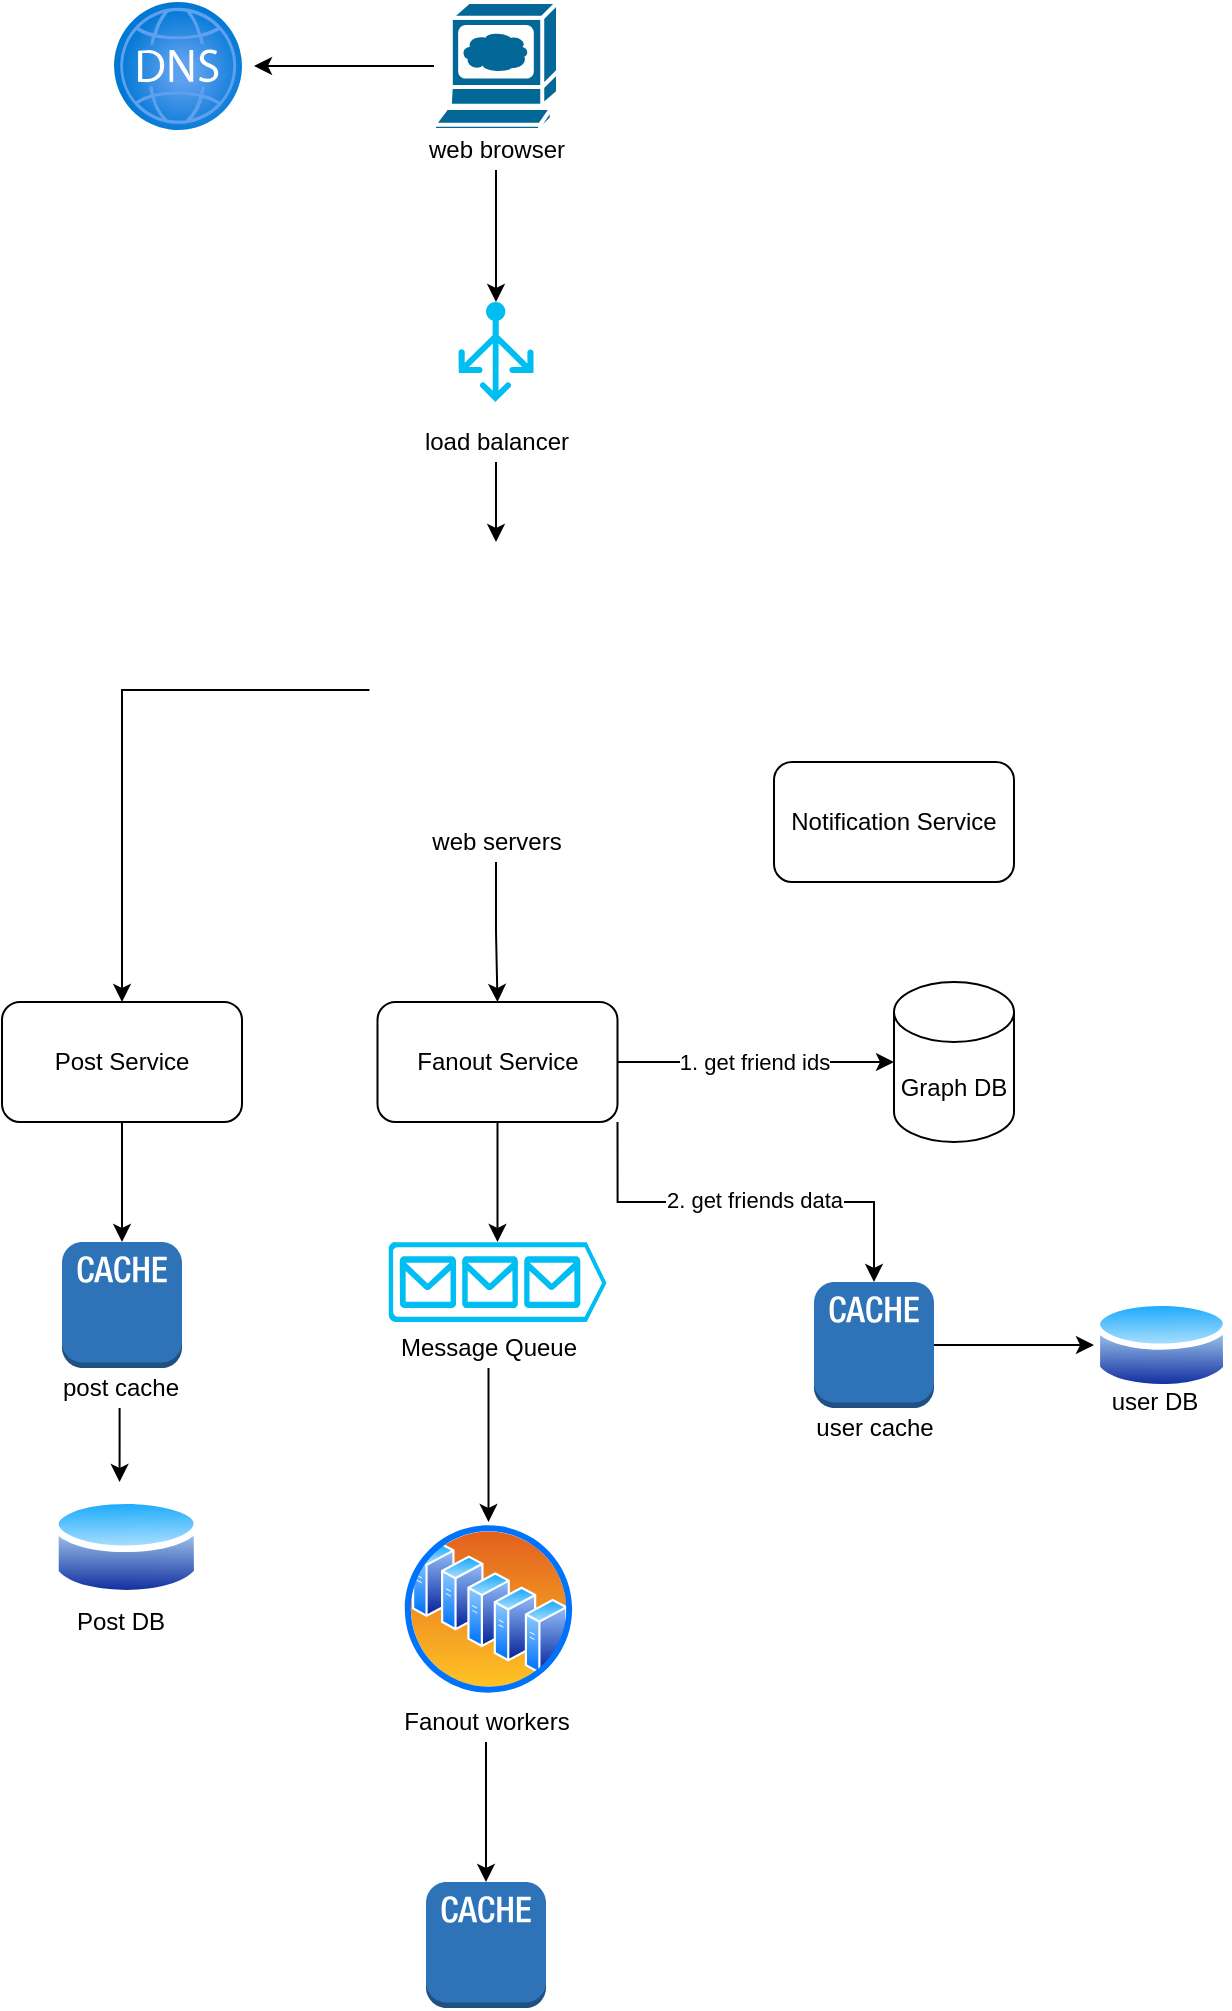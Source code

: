 <mxfile version="17.4.4" type="github">
  <diagram id="4cCKLbDu2Ntrc-mVVSZb" name="Page-1">
    <mxGraphModel dx="1226" dy="1129" grid="1" gridSize="10" guides="1" tooltips="1" connect="1" arrows="1" fold="1" page="1" pageScale="1" pageWidth="850" pageHeight="1100" math="0" shadow="0">
      <root>
        <mxCell id="0" />
        <mxCell id="1" parent="0" />
        <mxCell id="fDrAR6Ka62goLLIewrtq-10" style="edgeStyle=orthogonalEdgeStyle;rounded=0;orthogonalLoop=1;jettySize=auto;html=1;" edge="1" parent="1" source="wFmW60XCWzOWadYCHSVF-1">
          <mxGeometry relative="1" as="geometry">
            <mxPoint x="210" y="122" as="targetPoint" />
          </mxGeometry>
        </mxCell>
        <mxCell id="wFmW60XCWzOWadYCHSVF-1" value="" style="shape=mxgraph.cisco.computers_and_peripherals.web_browser;html=1;pointerEvents=1;dashed=0;fillColor=#036897;strokeColor=#ffffff;strokeWidth=2;verticalLabelPosition=bottom;verticalAlign=top;align=center;outlineConnect=0;" parent="1" vertex="1">
          <mxGeometry x="300" y="90" width="62" height="64" as="geometry" />
        </mxCell>
        <mxCell id="wFmW60XCWzOWadYCHSVF-2" value="" style="aspect=fixed;html=1;points=[];align=center;image;fontSize=12;image=img/lib/azure2/networking/DNS_Zones.svg;" parent="1" vertex="1">
          <mxGeometry x="140" y="90" width="64" height="64" as="geometry" />
        </mxCell>
        <mxCell id="wFmW60XCWzOWadYCHSVF-3" value="" style="verticalLabelPosition=bottom;html=1;verticalAlign=top;align=center;strokeColor=none;fillColor=#00BEF2;shape=mxgraph.azure.load_balancer_generic;pointerEvents=1;" parent="1" vertex="1">
          <mxGeometry x="312.25" y="240" width="37.5" height="50" as="geometry" />
        </mxCell>
        <mxCell id="fDrAR6Ka62goLLIewrtq-13" style="edgeStyle=orthogonalEdgeStyle;rounded=0;orthogonalLoop=1;jettySize=auto;html=1;entryX=0.5;entryY=0;entryDx=0;entryDy=0;" edge="1" parent="1" source="wFmW60XCWzOWadYCHSVF-4" target="wFmW60XCWzOWadYCHSVF-5">
          <mxGeometry relative="1" as="geometry" />
        </mxCell>
        <mxCell id="wFmW60XCWzOWadYCHSVF-4" value="" style="shape=image;html=1;verticalAlign=top;verticalLabelPosition=bottom;labelBackgroundColor=#ffffff;imageAspect=0;aspect=fixed;image=https://cdn2.iconfinder.com/data/icons/whcompare-isometric-web-hosting-servers/50/server-transfer-128.png" parent="1" vertex="1">
          <mxGeometry x="267.75" y="370" width="128" height="128" as="geometry" />
        </mxCell>
        <mxCell id="fDrAR6Ka62goLLIewrtq-14" style="edgeStyle=orthogonalEdgeStyle;rounded=0;orthogonalLoop=1;jettySize=auto;html=1;entryX=0.5;entryY=0;entryDx=0;entryDy=0;entryPerimeter=0;" edge="1" parent="1" source="wFmW60XCWzOWadYCHSVF-5" target="fDrAR6Ka62goLLIewrtq-1">
          <mxGeometry relative="1" as="geometry" />
        </mxCell>
        <mxCell id="wFmW60XCWzOWadYCHSVF-5" value="Post Service" style="rounded=1;whiteSpace=wrap;html=1;" parent="1" vertex="1">
          <mxGeometry x="84" y="590" width="120" height="60" as="geometry" />
        </mxCell>
        <mxCell id="fDrAR6Ka62goLLIewrtq-17" style="edgeStyle=orthogonalEdgeStyle;rounded=0;orthogonalLoop=1;jettySize=auto;html=1;entryX=0.5;entryY=0;entryDx=0;entryDy=0;entryPerimeter=0;" edge="1" parent="1" source="wFmW60XCWzOWadYCHSVF-6" target="fDrAR6Ka62goLLIewrtq-6">
          <mxGeometry relative="1" as="geometry" />
        </mxCell>
        <mxCell id="fDrAR6Ka62goLLIewrtq-20" style="edgeStyle=orthogonalEdgeStyle;rounded=0;orthogonalLoop=1;jettySize=auto;html=1;entryX=0;entryY=0.5;entryDx=0;entryDy=0;entryPerimeter=0;" edge="1" parent="1" source="wFmW60XCWzOWadYCHSVF-6" target="fDrAR6Ka62goLLIewrtq-3">
          <mxGeometry relative="1" as="geometry" />
        </mxCell>
        <mxCell id="fDrAR6Ka62goLLIewrtq-23" value="1. get friend ids" style="edgeLabel;html=1;align=center;verticalAlign=middle;resizable=0;points=[];" vertex="1" connectable="0" parent="fDrAR6Ka62goLLIewrtq-20">
          <mxGeometry x="-0.259" y="-1" relative="1" as="geometry">
            <mxPoint x="17" y="-1" as="offset" />
          </mxGeometry>
        </mxCell>
        <mxCell id="fDrAR6Ka62goLLIewrtq-25" style="edgeStyle=orthogonalEdgeStyle;rounded=0;orthogonalLoop=1;jettySize=auto;html=1;exitX=1;exitY=1;exitDx=0;exitDy=0;entryX=0.5;entryY=0;entryDx=0;entryDy=0;entryPerimeter=0;" edge="1" parent="1" source="wFmW60XCWzOWadYCHSVF-6" target="fDrAR6Ka62goLLIewrtq-4">
          <mxGeometry relative="1" as="geometry" />
        </mxCell>
        <mxCell id="fDrAR6Ka62goLLIewrtq-26" value="2. get friends data" style="edgeLabel;html=1;align=center;verticalAlign=middle;resizable=0;points=[];" vertex="1" connectable="0" parent="fDrAR6Ka62goLLIewrtq-25">
          <mxGeometry x="-0.306" y="1" relative="1" as="geometry">
            <mxPoint x="36" as="offset" />
          </mxGeometry>
        </mxCell>
        <mxCell id="wFmW60XCWzOWadYCHSVF-6" value="Fanout Service" style="rounded=1;whiteSpace=wrap;html=1;" parent="1" vertex="1">
          <mxGeometry x="271.75" y="590" width="120" height="60" as="geometry" />
        </mxCell>
        <mxCell id="wFmW60XCWzOWadYCHSVF-7" value="Notification Service" style="rounded=1;whiteSpace=wrap;html=1;" parent="1" vertex="1">
          <mxGeometry x="470" y="470" width="120" height="60" as="geometry" />
        </mxCell>
        <mxCell id="fDrAR6Ka62goLLIewrtq-11" style="edgeStyle=orthogonalEdgeStyle;rounded=0;orthogonalLoop=1;jettySize=auto;html=1;entryX=0.5;entryY=0;entryDx=0;entryDy=0;entryPerimeter=0;" edge="1" parent="1" source="wFmW60XCWzOWadYCHSVF-8" target="wFmW60XCWzOWadYCHSVF-3">
          <mxGeometry relative="1" as="geometry" />
        </mxCell>
        <mxCell id="wFmW60XCWzOWadYCHSVF-8" value="web browser" style="text;html=1;align=center;verticalAlign=middle;resizable=0;points=[];autosize=1;strokeColor=none;fillColor=none;" parent="1" vertex="1">
          <mxGeometry x="291" y="154" width="80" height="20" as="geometry" />
        </mxCell>
        <mxCell id="fDrAR6Ka62goLLIewrtq-12" style="edgeStyle=orthogonalEdgeStyle;rounded=0;orthogonalLoop=1;jettySize=auto;html=1;" edge="1" parent="1" source="wFmW60XCWzOWadYCHSVF-9">
          <mxGeometry relative="1" as="geometry">
            <mxPoint x="331" y="360" as="targetPoint" />
          </mxGeometry>
        </mxCell>
        <mxCell id="wFmW60XCWzOWadYCHSVF-9" value="load balancer" style="text;html=1;align=center;verticalAlign=middle;resizable=0;points=[];autosize=1;strokeColor=none;fillColor=none;" parent="1" vertex="1">
          <mxGeometry x="286" y="300" width="90" height="20" as="geometry" />
        </mxCell>
        <mxCell id="fDrAR6Ka62goLLIewrtq-16" style="edgeStyle=orthogonalEdgeStyle;rounded=0;orthogonalLoop=1;jettySize=auto;html=1;entryX=0.5;entryY=0;entryDx=0;entryDy=0;" edge="1" parent="1" source="wFmW60XCWzOWadYCHSVF-10" target="wFmW60XCWzOWadYCHSVF-6">
          <mxGeometry relative="1" as="geometry" />
        </mxCell>
        <mxCell id="wFmW60XCWzOWadYCHSVF-10" value="web servers" style="text;html=1;align=center;verticalAlign=middle;resizable=0;points=[];autosize=1;strokeColor=none;fillColor=none;" parent="1" vertex="1">
          <mxGeometry x="291" y="500" width="80" height="20" as="geometry" />
        </mxCell>
        <mxCell id="fDrAR6Ka62goLLIewrtq-1" value="" style="outlineConnect=0;dashed=0;verticalLabelPosition=bottom;verticalAlign=top;align=center;html=1;shape=mxgraph.aws3.cache_node;fillColor=#2E73B8;gradientColor=none;" vertex="1" parent="1">
          <mxGeometry x="114" y="710" width="60" height="63" as="geometry" />
        </mxCell>
        <mxCell id="fDrAR6Ka62goLLIewrtq-2" value="" style="aspect=fixed;perimeter=ellipsePerimeter;html=1;align=center;shadow=0;dashed=0;spacingTop=3;image;image=img/lib/active_directory/database.svg;" vertex="1" parent="1">
          <mxGeometry x="108.99" y="835" width="74.33" height="55" as="geometry" />
        </mxCell>
        <mxCell id="fDrAR6Ka62goLLIewrtq-3" value="Graph DB" style="shape=cylinder3;whiteSpace=wrap;html=1;boundedLbl=1;backgroundOutline=1;size=15;" vertex="1" parent="1">
          <mxGeometry x="530" y="580" width="60" height="80" as="geometry" />
        </mxCell>
        <mxCell id="fDrAR6Ka62goLLIewrtq-22" style="edgeStyle=orthogonalEdgeStyle;rounded=0;orthogonalLoop=1;jettySize=auto;html=1;entryX=0;entryY=0.5;entryDx=0;entryDy=0;" edge="1" parent="1" source="fDrAR6Ka62goLLIewrtq-4" target="fDrAR6Ka62goLLIewrtq-5">
          <mxGeometry relative="1" as="geometry" />
        </mxCell>
        <mxCell id="fDrAR6Ka62goLLIewrtq-4" value="" style="outlineConnect=0;dashed=0;verticalLabelPosition=bottom;verticalAlign=top;align=center;html=1;shape=mxgraph.aws3.cache_node;fillColor=#2E73B8;gradientColor=none;" vertex="1" parent="1">
          <mxGeometry x="490" y="730" width="60" height="63" as="geometry" />
        </mxCell>
        <mxCell id="fDrAR6Ka62goLLIewrtq-5" value="" style="aspect=fixed;perimeter=ellipsePerimeter;html=1;align=center;shadow=0;dashed=0;spacingTop=3;image;image=img/lib/active_directory/database.svg;" vertex="1" parent="1">
          <mxGeometry x="630" y="736.5" width="67.57" height="50" as="geometry" />
        </mxCell>
        <mxCell id="fDrAR6Ka62goLLIewrtq-6" value="" style="verticalLabelPosition=bottom;html=1;verticalAlign=top;align=center;strokeColor=none;fillColor=#00BEF2;shape=mxgraph.azure.queue_generic;pointerEvents=1;" vertex="1" parent="1">
          <mxGeometry x="277.25" y="710" width="109" height="40" as="geometry" />
        </mxCell>
        <mxCell id="fDrAR6Ka62goLLIewrtq-8" value="" style="aspect=fixed;perimeter=ellipsePerimeter;html=1;align=center;shadow=0;dashed=0;spacingTop=3;image;image=img/lib/active_directory/server_farm.svg;" vertex="1" parent="1">
          <mxGeometry x="283.75" y="850" width="87" height="87" as="geometry" />
        </mxCell>
        <mxCell id="fDrAR6Ka62goLLIewrtq-9" value="" style="outlineConnect=0;dashed=0;verticalLabelPosition=bottom;verticalAlign=top;align=center;html=1;shape=mxgraph.aws3.cache_node;fillColor=#2E73B8;gradientColor=none;" vertex="1" parent="1">
          <mxGeometry x="296" y="1030" width="60" height="63" as="geometry" />
        </mxCell>
        <mxCell id="fDrAR6Ka62goLLIewrtq-27" value="user cache" style="text;html=1;align=center;verticalAlign=middle;resizable=0;points=[];autosize=1;strokeColor=none;fillColor=none;" vertex="1" parent="1">
          <mxGeometry x="485" y="793" width="70" height="20" as="geometry" />
        </mxCell>
        <mxCell id="fDrAR6Ka62goLLIewrtq-28" value="user DB" style="text;html=1;align=center;verticalAlign=middle;resizable=0;points=[];autosize=1;strokeColor=none;fillColor=none;" vertex="1" parent="1">
          <mxGeometry x="630" y="780" width="60" height="20" as="geometry" />
        </mxCell>
        <mxCell id="fDrAR6Ka62goLLIewrtq-32" style="edgeStyle=orthogonalEdgeStyle;rounded=0;orthogonalLoop=1;jettySize=auto;html=1;" edge="1" parent="1" source="fDrAR6Ka62goLLIewrtq-29">
          <mxGeometry relative="1" as="geometry">
            <mxPoint x="142.78" y="830" as="targetPoint" />
          </mxGeometry>
        </mxCell>
        <mxCell id="fDrAR6Ka62goLLIewrtq-29" value="post cache" style="text;html=1;align=center;verticalAlign=middle;resizable=0;points=[];autosize=1;strokeColor=none;fillColor=none;" vertex="1" parent="1">
          <mxGeometry x="107.78" y="773" width="70" height="20" as="geometry" />
        </mxCell>
        <mxCell id="fDrAR6Ka62goLLIewrtq-33" value="Post DB" style="text;html=1;align=center;verticalAlign=middle;resizable=0;points=[];autosize=1;strokeColor=none;fillColor=none;" vertex="1" parent="1">
          <mxGeometry x="112.78" y="890" width="60" height="20" as="geometry" />
        </mxCell>
        <mxCell id="fDrAR6Ka62goLLIewrtq-36" style="edgeStyle=orthogonalEdgeStyle;rounded=0;orthogonalLoop=1;jettySize=auto;html=1;entryX=0.5;entryY=0;entryDx=0;entryDy=0;" edge="1" parent="1" source="fDrAR6Ka62goLLIewrtq-34" target="fDrAR6Ka62goLLIewrtq-8">
          <mxGeometry relative="1" as="geometry" />
        </mxCell>
        <mxCell id="fDrAR6Ka62goLLIewrtq-34" value="Message Queue" style="text;html=1;align=center;verticalAlign=middle;resizable=0;points=[];autosize=1;strokeColor=none;fillColor=none;" vertex="1" parent="1">
          <mxGeometry x="277.25" y="753" width="100" height="20" as="geometry" />
        </mxCell>
        <mxCell id="fDrAR6Ka62goLLIewrtq-37" style="edgeStyle=orthogonalEdgeStyle;rounded=0;orthogonalLoop=1;jettySize=auto;html=1;" edge="1" parent="1" source="fDrAR6Ka62goLLIewrtq-35" target="fDrAR6Ka62goLLIewrtq-9">
          <mxGeometry relative="1" as="geometry" />
        </mxCell>
        <mxCell id="fDrAR6Ka62goLLIewrtq-35" value="Fanout workers" style="text;html=1;align=center;verticalAlign=middle;resizable=0;points=[];autosize=1;strokeColor=none;fillColor=none;" vertex="1" parent="1">
          <mxGeometry x="276" y="940" width="100" height="20" as="geometry" />
        </mxCell>
      </root>
    </mxGraphModel>
  </diagram>
</mxfile>
